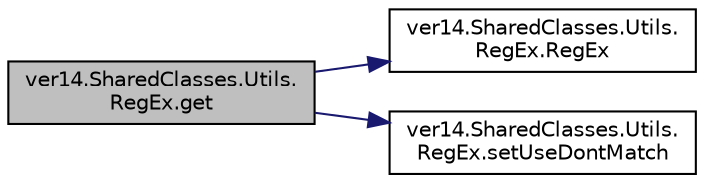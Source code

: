 digraph "ver14.SharedClasses.Utils.RegEx.get"
{
 // LATEX_PDF_SIZE
  edge [fontname="Helvetica",fontsize="10",labelfontname="Helvetica",labelfontsize="10"];
  node [fontname="Helvetica",fontsize="10",shape=record];
  rankdir="LR";
  Node1 [label="ver14.SharedClasses.Utils.\lRegEx.get",height=0.2,width=0.4,color="black", fillcolor="grey75", style="filled", fontcolor="black",tooltip=" "];
  Node1 -> Node2 [color="midnightblue",fontsize="10",style="solid"];
  Node2 [label="ver14.SharedClasses.Utils.\lRegEx.RegEx",height=0.2,width=0.4,color="black", fillcolor="white", style="filled",URL="$classver14_1_1_shared_classes_1_1_utils_1_1_reg_ex.html#aa9cdceac8e75726f3bee48dfcd6c8ea5",tooltip=" "];
  Node1 -> Node3 [color="midnightblue",fontsize="10",style="solid"];
  Node3 [label="ver14.SharedClasses.Utils.\lRegEx.setUseDontMatch",height=0.2,width=0.4,color="black", fillcolor="white", style="filled",URL="$classver14_1_1_shared_classes_1_1_utils_1_1_reg_ex.html#a0fe853d46522f1fba259f9c12c8b72e5",tooltip=" "];
}

